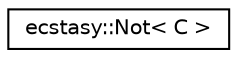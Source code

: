 digraph "Graphical Class Hierarchy"
{
 // LATEX_PDF_SIZE
  edge [fontname="Helvetica",fontsize="10",labelfontname="Helvetica",labelfontsize="10"];
  node [fontname="Helvetica",fontsize="10",shape=record];
  rankdir="LR";
  Node0 [label="ecstasy::Not\< C \>",height=0.2,width=0.4,color="black", fillcolor="white", style="filled",URL="$structecstasy_1_1_not.html",tooltip="Placeholder for ecstasy::query::modifier::Not."];
}
